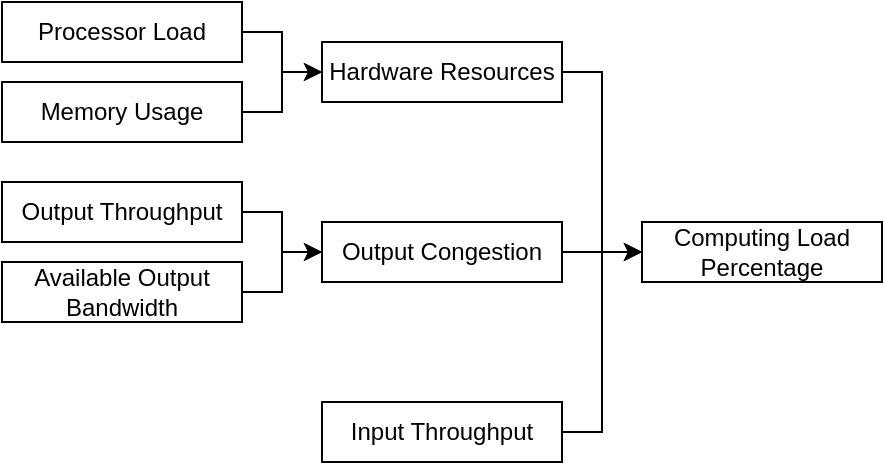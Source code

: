 <mxfile version="24.4.0" type="device">
  <diagram name="Page-1" id="k99TSKJfoNGT4C4ARBOw">
    <mxGraphModel dx="795" dy="513" grid="1" gridSize="10" guides="1" tooltips="1" connect="1" arrows="1" fold="1" page="1" pageScale="1" pageWidth="827" pageHeight="1169" math="0" shadow="0">
      <root>
        <mxCell id="0" />
        <mxCell id="1" parent="0" />
        <mxCell id="CbytgTAqb2JmNf-wiuoh-12" style="edgeStyle=orthogonalEdgeStyle;rounded=0;orthogonalLoop=1;jettySize=auto;html=1;exitX=1;exitY=0.5;exitDx=0;exitDy=0;entryX=0;entryY=0.5;entryDx=0;entryDy=0;" parent="1" source="CbytgTAqb2JmNf-wiuoh-1" target="CbytgTAqb2JmNf-wiuoh-3" edge="1">
          <mxGeometry relative="1" as="geometry" />
        </mxCell>
        <mxCell id="CbytgTAqb2JmNf-wiuoh-1" value="Processor Load" style="rounded=0;whiteSpace=wrap;html=1;" parent="1" vertex="1">
          <mxGeometry x="240" y="270" width="120" height="30" as="geometry" />
        </mxCell>
        <mxCell id="CbytgTAqb2JmNf-wiuoh-13" style="edgeStyle=orthogonalEdgeStyle;rounded=0;orthogonalLoop=1;jettySize=auto;html=1;exitX=1;exitY=0.5;exitDx=0;exitDy=0;" parent="1" source="CbytgTAqb2JmNf-wiuoh-2" target="CbytgTAqb2JmNf-wiuoh-3" edge="1">
          <mxGeometry relative="1" as="geometry" />
        </mxCell>
        <mxCell id="CbytgTAqb2JmNf-wiuoh-2" value="Memory Usage" style="rounded=0;whiteSpace=wrap;html=1;" parent="1" vertex="1">
          <mxGeometry x="240" y="310" width="120" height="30" as="geometry" />
        </mxCell>
        <mxCell id="CbytgTAqb2JmNf-wiuoh-19" style="edgeStyle=orthogonalEdgeStyle;rounded=0;orthogonalLoop=1;jettySize=auto;html=1;exitX=1;exitY=0.5;exitDx=0;exitDy=0;entryX=0;entryY=0.5;entryDx=0;entryDy=0;" parent="1" source="CbytgTAqb2JmNf-wiuoh-3" target="CbytgTAqb2JmNf-wiuoh-18" edge="1">
          <mxGeometry relative="1" as="geometry" />
        </mxCell>
        <mxCell id="CbytgTAqb2JmNf-wiuoh-3" value="Hardware Resources" style="rounded=0;whiteSpace=wrap;html=1;" parent="1" vertex="1">
          <mxGeometry x="400" y="290" width="120" height="30" as="geometry" />
        </mxCell>
        <mxCell id="CbytgTAqb2JmNf-wiuoh-16" style="edgeStyle=orthogonalEdgeStyle;rounded=0;orthogonalLoop=1;jettySize=auto;html=1;exitX=1;exitY=0.5;exitDx=0;exitDy=0;" parent="1" source="CbytgTAqb2JmNf-wiuoh-4" target="CbytgTAqb2JmNf-wiuoh-6" edge="1">
          <mxGeometry relative="1" as="geometry" />
        </mxCell>
        <mxCell id="CbytgTAqb2JmNf-wiuoh-4" value="Output Throughput" style="rounded=0;whiteSpace=wrap;html=1;" parent="1" vertex="1">
          <mxGeometry x="240" y="360" width="120" height="30" as="geometry" />
        </mxCell>
        <mxCell id="CbytgTAqb2JmNf-wiuoh-17" style="edgeStyle=orthogonalEdgeStyle;rounded=0;orthogonalLoop=1;jettySize=auto;html=1;exitX=1;exitY=0.5;exitDx=0;exitDy=0;" parent="1" source="CbytgTAqb2JmNf-wiuoh-5" target="CbytgTAqb2JmNf-wiuoh-6" edge="1">
          <mxGeometry relative="1" as="geometry" />
        </mxCell>
        <mxCell id="CbytgTAqb2JmNf-wiuoh-5" value="Available Output Bandwidth" style="rounded=0;whiteSpace=wrap;html=1;" parent="1" vertex="1">
          <mxGeometry x="240" y="400" width="120" height="30" as="geometry" />
        </mxCell>
        <mxCell id="aIjLziB07p5wBq-0JNts-3" value="" style="edgeStyle=orthogonalEdgeStyle;rounded=0;orthogonalLoop=1;jettySize=auto;html=1;" edge="1" parent="1" source="CbytgTAqb2JmNf-wiuoh-6" target="CbytgTAqb2JmNf-wiuoh-18">
          <mxGeometry relative="1" as="geometry" />
        </mxCell>
        <mxCell id="CbytgTAqb2JmNf-wiuoh-6" value="Output Congestion" style="rounded=0;whiteSpace=wrap;html=1;" parent="1" vertex="1">
          <mxGeometry x="400" y="380" width="120" height="30" as="geometry" />
        </mxCell>
        <mxCell id="CbytgTAqb2JmNf-wiuoh-21" style="edgeStyle=orthogonalEdgeStyle;rounded=0;orthogonalLoop=1;jettySize=auto;html=1;exitX=1;exitY=0.5;exitDx=0;exitDy=0;entryX=0;entryY=0.5;entryDx=0;entryDy=0;" parent="1" source="CbytgTAqb2JmNf-wiuoh-9" target="CbytgTAqb2JmNf-wiuoh-18" edge="1">
          <mxGeometry relative="1" as="geometry" />
        </mxCell>
        <mxCell id="CbytgTAqb2JmNf-wiuoh-9" value="Input Throughput" style="rounded=0;whiteSpace=wrap;html=1;" parent="1" vertex="1">
          <mxGeometry x="400" y="470" width="120" height="30" as="geometry" />
        </mxCell>
        <mxCell id="CbytgTAqb2JmNf-wiuoh-18" value="Computing Load Percentage" style="rounded=0;whiteSpace=wrap;html=1;" parent="1" vertex="1">
          <mxGeometry x="560" y="380" width="120" height="30" as="geometry" />
        </mxCell>
        <mxCell id="aIjLziB07p5wBq-0JNts-4" style="edgeStyle=orthogonalEdgeStyle;rounded=0;orthogonalLoop=1;jettySize=auto;html=1;exitX=0.5;exitY=1;exitDx=0;exitDy=0;" edge="1" parent="1" source="CbytgTAqb2JmNf-wiuoh-18" target="CbytgTAqb2JmNf-wiuoh-18">
          <mxGeometry relative="1" as="geometry" />
        </mxCell>
      </root>
    </mxGraphModel>
  </diagram>
</mxfile>
